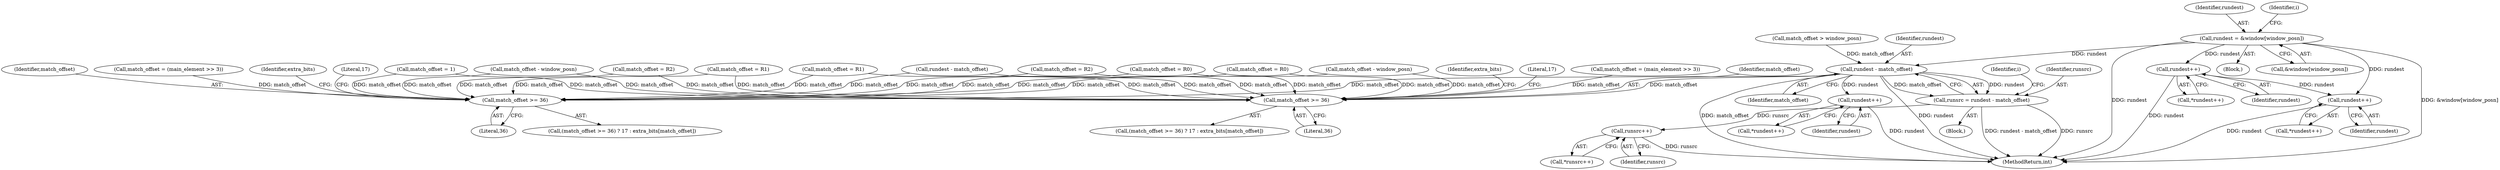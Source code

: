 digraph "0_libmspack_18b6a2cc0b87536015bedd4f7763e6b02d5aa4f3@array" {
"1001319" [label="(Call,rundest = &window[window_posn])"];
"1001399" [label="(Call,rundest++)"];
"1001414" [label="(Call,rundest++)"];
"1001423" [label="(Call,rundest - match_offset)"];
"1000834" [label="(Call,match_offset >= 36)"];
"1001164" [label="(Call,match_offset >= 36)"];
"1001421" [label="(Call,runsrc = rundest - match_offset)"];
"1001436" [label="(Call,runsrc++)"];
"1001433" [label="(Call,rundest++)"];
"1001127" [label="(Call,match_offset = (main_element >> 3))"];
"1001134" [label="(Call,match_offset = R0)"];
"1001415" [label="(Identifier,rundest)"];
"1001886" [label="(MethodReturn,int)"];
"1000839" [label="(Identifier,extra_bits)"];
"1001166" [label="(Literal,36)"];
"1001398" [label="(Call,*rundest++)"];
"1000817" [label="(Call,match_offset = 1)"];
"1001433" [label="(Call,rundest++)"];
"1001432" [label="(Call,*rundest++)"];
"1001047" [label="(Call,rundest - match_offset)"];
"1001400" [label="(Identifier,rundest)"];
"1001399" [label="(Call,rundest++)"];
"1000980" [label="(Call,match_offset - window_posn)"];
"1001164" [label="(Call,match_offset >= 36)"];
"1001413" [label="(Call,*rundest++)"];
"1001429" [label="(Identifier,i)"];
"1001319" [label="(Call,rundest = &window[window_posn])"];
"1000790" [label="(Call,match_offset = R0)"];
"1001092" [label="(Block,)"];
"1000806" [label="(Call,match_offset = R2)"];
"1001356" [label="(Call,match_offset - window_posn)"];
"1001139" [label="(Call,match_offset = R1)"];
"1001423" [label="(Call,rundest - match_offset)"];
"1001150" [label="(Call,match_offset = R2)"];
"1001163" [label="(Call,(match_offset >= 36) ? 17 : extra_bits[match_offset])"];
"1000833" [label="(Call,(match_offset >= 36) ? 17 : extra_bits[match_offset])"];
"1000834" [label="(Call,match_offset >= 36)"];
"1001414" [label="(Call,rundest++)"];
"1001421" [label="(Call,runsrc = rundest - match_offset)"];
"1000795" [label="(Call,match_offset = R1)"];
"1000837" [label="(Literal,17)"];
"1001320" [label="(Identifier,rundest)"];
"1001169" [label="(Identifier,extra_bits)"];
"1001326" [label="(Identifier,i)"];
"1001321" [label="(Call,&window[window_posn])"];
"1001167" [label="(Literal,17)"];
"1001422" [label="(Identifier,runsrc)"];
"1001329" [label="(Call,match_offset > window_posn)"];
"1000783" [label="(Call,match_offset = (main_element >> 3))"];
"1001165" [label="(Identifier,match_offset)"];
"1001420" [label="(Block,)"];
"1001437" [label="(Identifier,runsrc)"];
"1001424" [label="(Identifier,rundest)"];
"1001434" [label="(Identifier,rundest)"];
"1000836" [label="(Literal,36)"];
"1001425" [label="(Identifier,match_offset)"];
"1001436" [label="(Call,runsrc++)"];
"1000835" [label="(Identifier,match_offset)"];
"1001435" [label="(Call,*runsrc++)"];
"1001319" -> "1001092"  [label="AST: "];
"1001319" -> "1001321"  [label="CFG: "];
"1001320" -> "1001319"  [label="AST: "];
"1001321" -> "1001319"  [label="AST: "];
"1001326" -> "1001319"  [label="CFG: "];
"1001319" -> "1001886"  [label="DDG: &window[window_posn]"];
"1001319" -> "1001886"  [label="DDG: rundest"];
"1001319" -> "1001399"  [label="DDG: rundest"];
"1001319" -> "1001414"  [label="DDG: rundest"];
"1001319" -> "1001423"  [label="DDG: rundest"];
"1001399" -> "1001398"  [label="AST: "];
"1001399" -> "1001400"  [label="CFG: "];
"1001400" -> "1001399"  [label="AST: "];
"1001398" -> "1001399"  [label="CFG: "];
"1001399" -> "1001886"  [label="DDG: rundest"];
"1001399" -> "1001414"  [label="DDG: rundest"];
"1001414" -> "1001413"  [label="AST: "];
"1001414" -> "1001415"  [label="CFG: "];
"1001415" -> "1001414"  [label="AST: "];
"1001413" -> "1001414"  [label="CFG: "];
"1001414" -> "1001886"  [label="DDG: rundest"];
"1001423" -> "1001421"  [label="AST: "];
"1001423" -> "1001425"  [label="CFG: "];
"1001424" -> "1001423"  [label="AST: "];
"1001425" -> "1001423"  [label="AST: "];
"1001421" -> "1001423"  [label="CFG: "];
"1001423" -> "1001886"  [label="DDG: match_offset"];
"1001423" -> "1001886"  [label="DDG: rundest"];
"1001423" -> "1000834"  [label="DDG: match_offset"];
"1001423" -> "1001164"  [label="DDG: match_offset"];
"1001423" -> "1001421"  [label="DDG: rundest"];
"1001423" -> "1001421"  [label="DDG: match_offset"];
"1001329" -> "1001423"  [label="DDG: match_offset"];
"1001423" -> "1001433"  [label="DDG: rundest"];
"1000834" -> "1000833"  [label="AST: "];
"1000834" -> "1000836"  [label="CFG: "];
"1000835" -> "1000834"  [label="AST: "];
"1000836" -> "1000834"  [label="AST: "];
"1000837" -> "1000834"  [label="CFG: "];
"1000839" -> "1000834"  [label="CFG: "];
"1001356" -> "1000834"  [label="DDG: match_offset"];
"1000790" -> "1000834"  [label="DDG: match_offset"];
"1001047" -> "1000834"  [label="DDG: match_offset"];
"1001134" -> "1000834"  [label="DDG: match_offset"];
"1000980" -> "1000834"  [label="DDG: match_offset"];
"1000783" -> "1000834"  [label="DDG: match_offset"];
"1000795" -> "1000834"  [label="DDG: match_offset"];
"1000806" -> "1000834"  [label="DDG: match_offset"];
"1000817" -> "1000834"  [label="DDG: match_offset"];
"1001139" -> "1000834"  [label="DDG: match_offset"];
"1001150" -> "1000834"  [label="DDG: match_offset"];
"1001164" -> "1001163"  [label="AST: "];
"1001164" -> "1001166"  [label="CFG: "];
"1001165" -> "1001164"  [label="AST: "];
"1001166" -> "1001164"  [label="AST: "];
"1001167" -> "1001164"  [label="CFG: "];
"1001169" -> "1001164"  [label="CFG: "];
"1001356" -> "1001164"  [label="DDG: match_offset"];
"1000790" -> "1001164"  [label="DDG: match_offset"];
"1001047" -> "1001164"  [label="DDG: match_offset"];
"1001134" -> "1001164"  [label="DDG: match_offset"];
"1000980" -> "1001164"  [label="DDG: match_offset"];
"1001127" -> "1001164"  [label="DDG: match_offset"];
"1000795" -> "1001164"  [label="DDG: match_offset"];
"1000806" -> "1001164"  [label="DDG: match_offset"];
"1000817" -> "1001164"  [label="DDG: match_offset"];
"1001139" -> "1001164"  [label="DDG: match_offset"];
"1001150" -> "1001164"  [label="DDG: match_offset"];
"1001421" -> "1001420"  [label="AST: "];
"1001422" -> "1001421"  [label="AST: "];
"1001429" -> "1001421"  [label="CFG: "];
"1001421" -> "1001886"  [label="DDG: runsrc"];
"1001421" -> "1001886"  [label="DDG: rundest - match_offset"];
"1001421" -> "1001436"  [label="DDG: runsrc"];
"1001436" -> "1001435"  [label="AST: "];
"1001436" -> "1001437"  [label="CFG: "];
"1001437" -> "1001436"  [label="AST: "];
"1001435" -> "1001436"  [label="CFG: "];
"1001436" -> "1001886"  [label="DDG: runsrc"];
"1001433" -> "1001432"  [label="AST: "];
"1001433" -> "1001434"  [label="CFG: "];
"1001434" -> "1001433"  [label="AST: "];
"1001432" -> "1001433"  [label="CFG: "];
"1001433" -> "1001886"  [label="DDG: rundest"];
}
